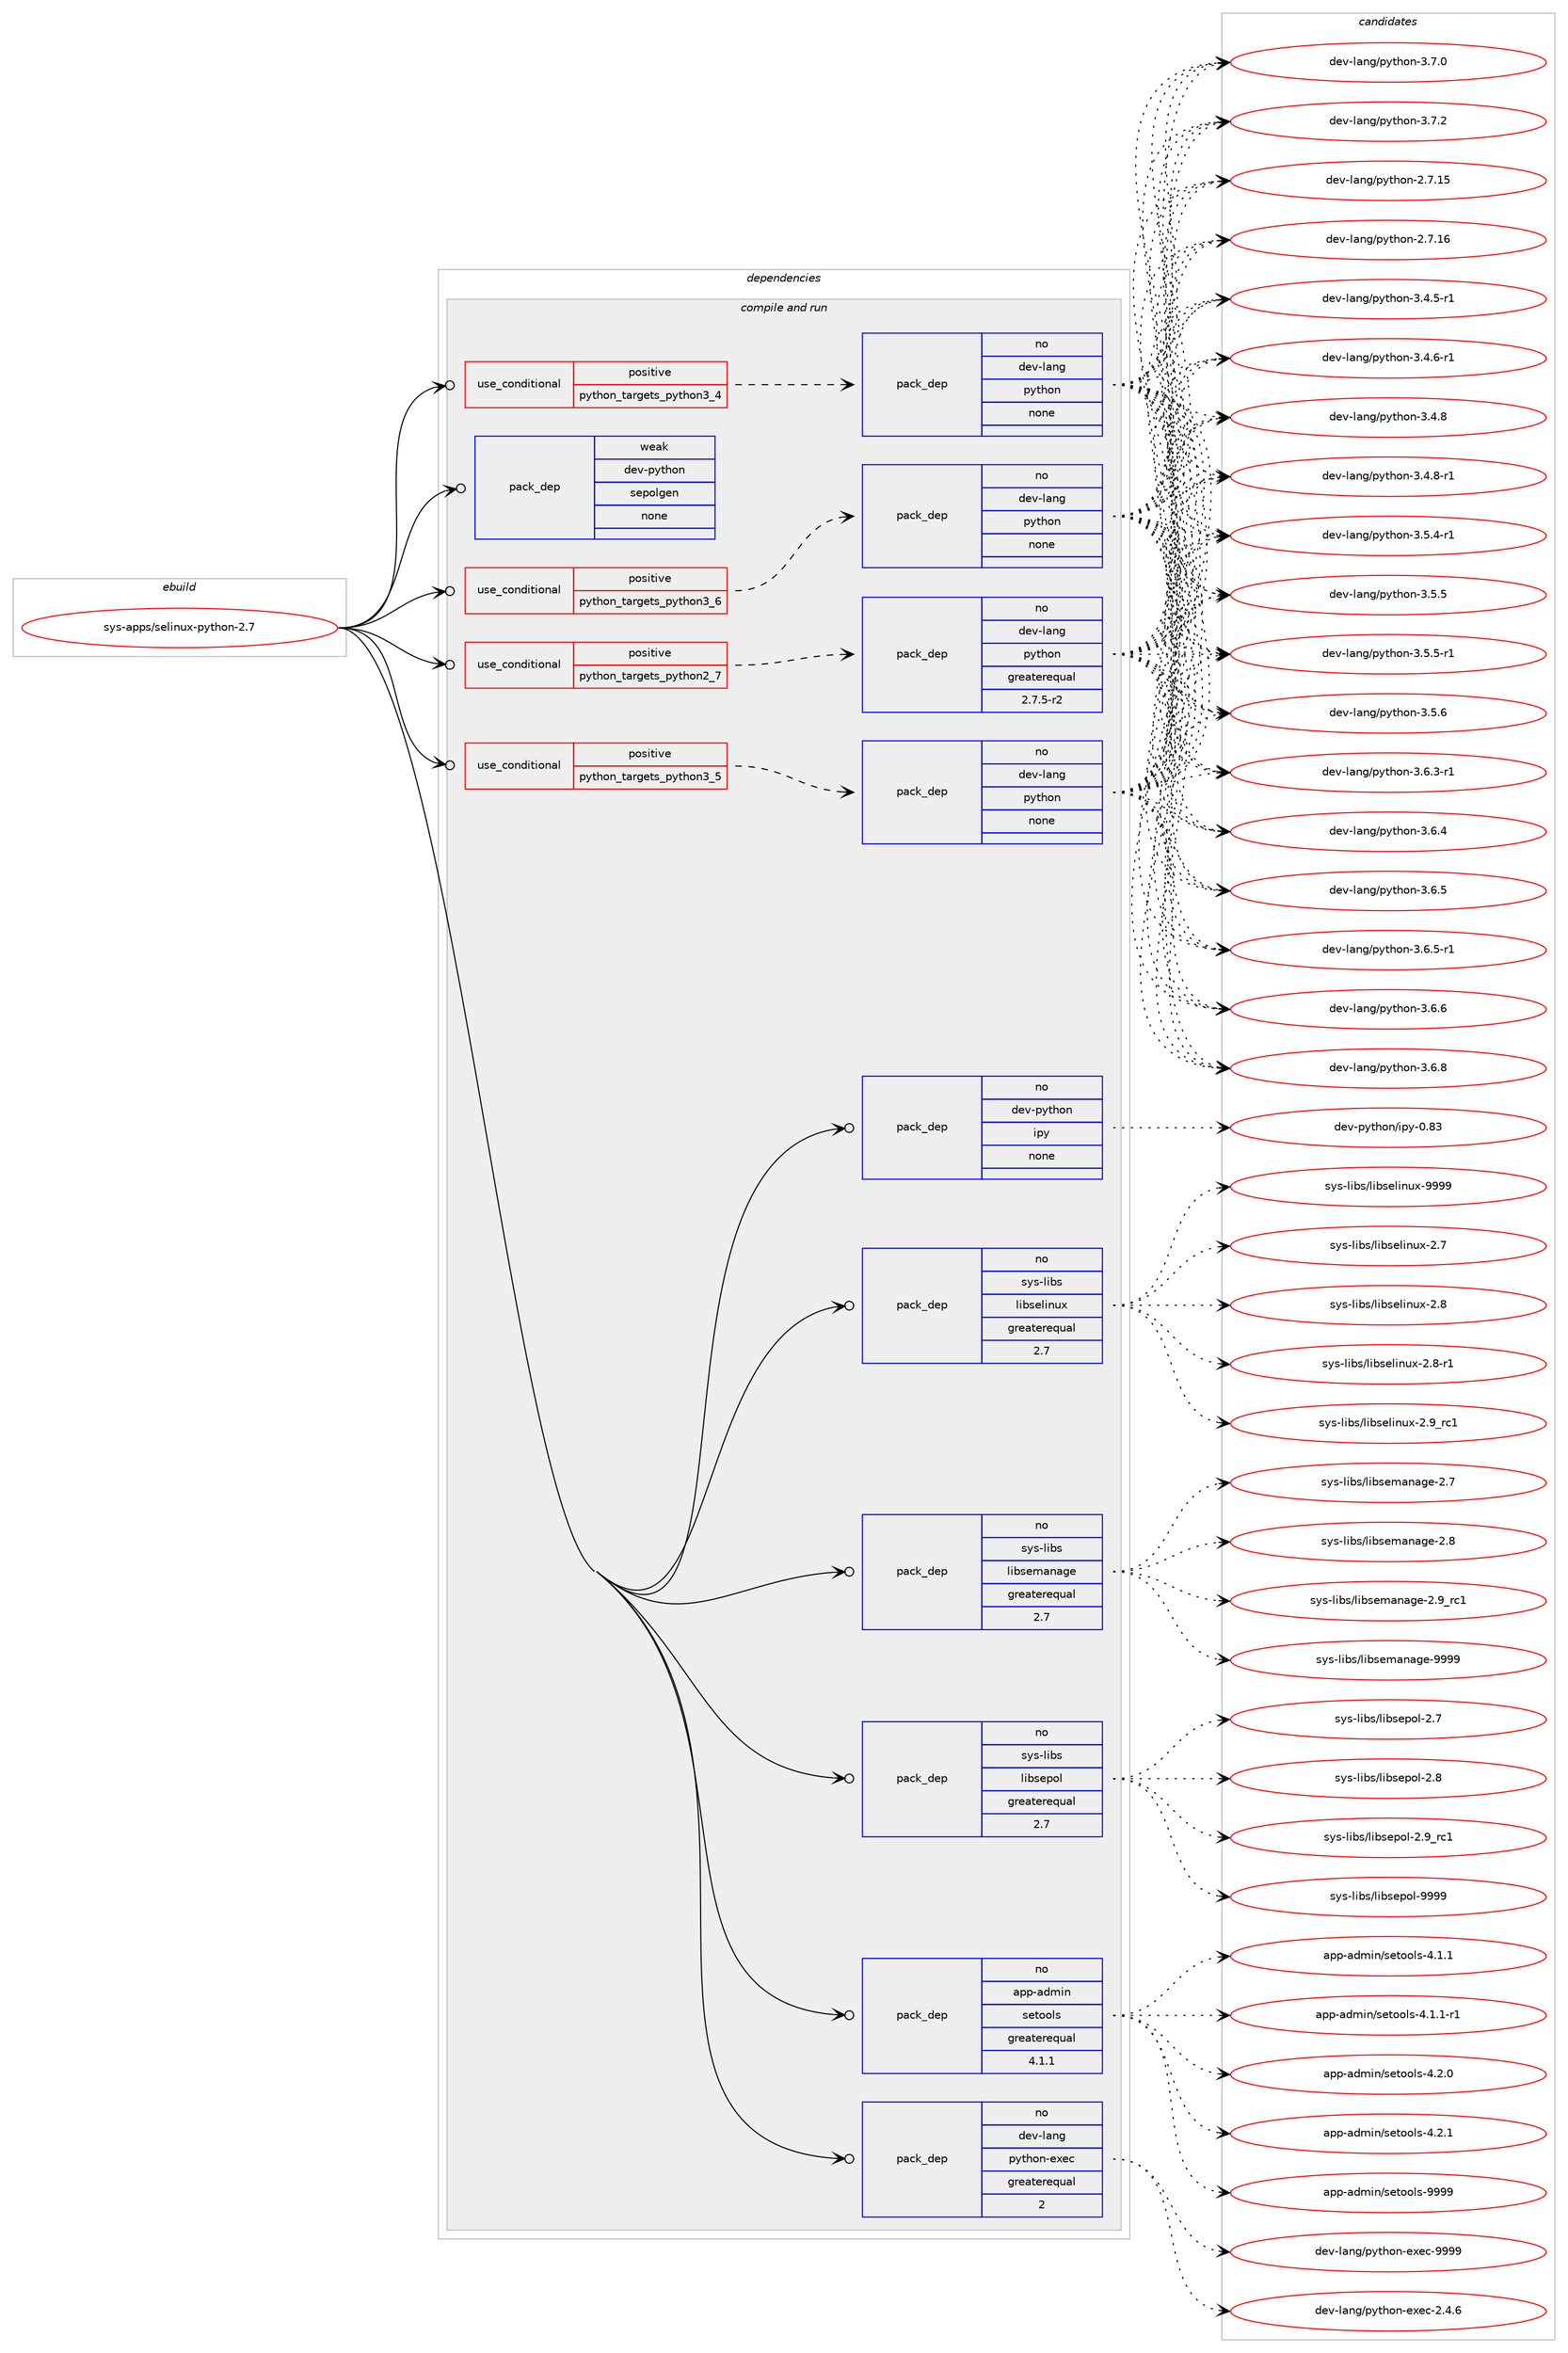 digraph prolog {

# *************
# Graph options
# *************

newrank=true;
concentrate=true;
compound=true;
graph [rankdir=LR,fontname=Helvetica,fontsize=10,ranksep=1.5];#, ranksep=2.5, nodesep=0.2];
edge  [arrowhead=vee];
node  [fontname=Helvetica,fontsize=10];

# **********
# The ebuild
# **********

subgraph cluster_leftcol {
color=gray;
rank=same;
label=<<i>ebuild</i>>;
id [label="sys-apps/selinux-python-2.7", color=red, width=4, href="../sys-apps/selinux-python-2.7.svg"];
}

# ****************
# The dependencies
# ****************

subgraph cluster_midcol {
color=gray;
label=<<i>dependencies</i>>;
subgraph cluster_compile {
fillcolor="#eeeeee";
style=filled;
label=<<i>compile</i>>;
}
subgraph cluster_compileandrun {
fillcolor="#eeeeee";
style=filled;
label=<<i>compile and run</i>>;
subgraph cond457104 {
dependency1714575 [label=<<TABLE BORDER="0" CELLBORDER="1" CELLSPACING="0" CELLPADDING="4"><TR><TD ROWSPAN="3" CELLPADDING="10">use_conditional</TD></TR><TR><TD>positive</TD></TR><TR><TD>python_targets_python2_7</TD></TR></TABLE>>, shape=none, color=red];
subgraph pack1229439 {
dependency1714576 [label=<<TABLE BORDER="0" CELLBORDER="1" CELLSPACING="0" CELLPADDING="4" WIDTH="220"><TR><TD ROWSPAN="6" CELLPADDING="30">pack_dep</TD></TR><TR><TD WIDTH="110">no</TD></TR><TR><TD>dev-lang</TD></TR><TR><TD>python</TD></TR><TR><TD>greaterequal</TD></TR><TR><TD>2.7.5-r2</TD></TR></TABLE>>, shape=none, color=blue];
}
dependency1714575:e -> dependency1714576:w [weight=20,style="dashed",arrowhead="vee"];
}
id:e -> dependency1714575:w [weight=20,style="solid",arrowhead="odotvee"];
subgraph cond457105 {
dependency1714577 [label=<<TABLE BORDER="0" CELLBORDER="1" CELLSPACING="0" CELLPADDING="4"><TR><TD ROWSPAN="3" CELLPADDING="10">use_conditional</TD></TR><TR><TD>positive</TD></TR><TR><TD>python_targets_python3_4</TD></TR></TABLE>>, shape=none, color=red];
subgraph pack1229440 {
dependency1714578 [label=<<TABLE BORDER="0" CELLBORDER="1" CELLSPACING="0" CELLPADDING="4" WIDTH="220"><TR><TD ROWSPAN="6" CELLPADDING="30">pack_dep</TD></TR><TR><TD WIDTH="110">no</TD></TR><TR><TD>dev-lang</TD></TR><TR><TD>python</TD></TR><TR><TD>none</TD></TR><TR><TD></TD></TR></TABLE>>, shape=none, color=blue];
}
dependency1714577:e -> dependency1714578:w [weight=20,style="dashed",arrowhead="vee"];
}
id:e -> dependency1714577:w [weight=20,style="solid",arrowhead="odotvee"];
subgraph cond457106 {
dependency1714579 [label=<<TABLE BORDER="0" CELLBORDER="1" CELLSPACING="0" CELLPADDING="4"><TR><TD ROWSPAN="3" CELLPADDING="10">use_conditional</TD></TR><TR><TD>positive</TD></TR><TR><TD>python_targets_python3_5</TD></TR></TABLE>>, shape=none, color=red];
subgraph pack1229441 {
dependency1714580 [label=<<TABLE BORDER="0" CELLBORDER="1" CELLSPACING="0" CELLPADDING="4" WIDTH="220"><TR><TD ROWSPAN="6" CELLPADDING="30">pack_dep</TD></TR><TR><TD WIDTH="110">no</TD></TR><TR><TD>dev-lang</TD></TR><TR><TD>python</TD></TR><TR><TD>none</TD></TR><TR><TD></TD></TR></TABLE>>, shape=none, color=blue];
}
dependency1714579:e -> dependency1714580:w [weight=20,style="dashed",arrowhead="vee"];
}
id:e -> dependency1714579:w [weight=20,style="solid",arrowhead="odotvee"];
subgraph cond457107 {
dependency1714581 [label=<<TABLE BORDER="0" CELLBORDER="1" CELLSPACING="0" CELLPADDING="4"><TR><TD ROWSPAN="3" CELLPADDING="10">use_conditional</TD></TR><TR><TD>positive</TD></TR><TR><TD>python_targets_python3_6</TD></TR></TABLE>>, shape=none, color=red];
subgraph pack1229442 {
dependency1714582 [label=<<TABLE BORDER="0" CELLBORDER="1" CELLSPACING="0" CELLPADDING="4" WIDTH="220"><TR><TD ROWSPAN="6" CELLPADDING="30">pack_dep</TD></TR><TR><TD WIDTH="110">no</TD></TR><TR><TD>dev-lang</TD></TR><TR><TD>python</TD></TR><TR><TD>none</TD></TR><TR><TD></TD></TR></TABLE>>, shape=none, color=blue];
}
dependency1714581:e -> dependency1714582:w [weight=20,style="dashed",arrowhead="vee"];
}
id:e -> dependency1714581:w [weight=20,style="solid",arrowhead="odotvee"];
subgraph pack1229443 {
dependency1714583 [label=<<TABLE BORDER="0" CELLBORDER="1" CELLSPACING="0" CELLPADDING="4" WIDTH="220"><TR><TD ROWSPAN="6" CELLPADDING="30">pack_dep</TD></TR><TR><TD WIDTH="110">no</TD></TR><TR><TD>app-admin</TD></TR><TR><TD>setools</TD></TR><TR><TD>greaterequal</TD></TR><TR><TD>4.1.1</TD></TR></TABLE>>, shape=none, color=blue];
}
id:e -> dependency1714583:w [weight=20,style="solid",arrowhead="odotvee"];
subgraph pack1229444 {
dependency1714584 [label=<<TABLE BORDER="0" CELLBORDER="1" CELLSPACING="0" CELLPADDING="4" WIDTH="220"><TR><TD ROWSPAN="6" CELLPADDING="30">pack_dep</TD></TR><TR><TD WIDTH="110">no</TD></TR><TR><TD>dev-lang</TD></TR><TR><TD>python-exec</TD></TR><TR><TD>greaterequal</TD></TR><TR><TD>2</TD></TR></TABLE>>, shape=none, color=blue];
}
id:e -> dependency1714584:w [weight=20,style="solid",arrowhead="odotvee"];
subgraph pack1229445 {
dependency1714585 [label=<<TABLE BORDER="0" CELLBORDER="1" CELLSPACING="0" CELLPADDING="4" WIDTH="220"><TR><TD ROWSPAN="6" CELLPADDING="30">pack_dep</TD></TR><TR><TD WIDTH="110">no</TD></TR><TR><TD>dev-python</TD></TR><TR><TD>ipy</TD></TR><TR><TD>none</TD></TR><TR><TD></TD></TR></TABLE>>, shape=none, color=blue];
}
id:e -> dependency1714585:w [weight=20,style="solid",arrowhead="odotvee"];
subgraph pack1229446 {
dependency1714586 [label=<<TABLE BORDER="0" CELLBORDER="1" CELLSPACING="0" CELLPADDING="4" WIDTH="220"><TR><TD ROWSPAN="6" CELLPADDING="30">pack_dep</TD></TR><TR><TD WIDTH="110">no</TD></TR><TR><TD>sys-libs</TD></TR><TR><TD>libselinux</TD></TR><TR><TD>greaterequal</TD></TR><TR><TD>2.7</TD></TR></TABLE>>, shape=none, color=blue];
}
id:e -> dependency1714586:w [weight=20,style="solid",arrowhead="odotvee"];
subgraph pack1229447 {
dependency1714587 [label=<<TABLE BORDER="0" CELLBORDER="1" CELLSPACING="0" CELLPADDING="4" WIDTH="220"><TR><TD ROWSPAN="6" CELLPADDING="30">pack_dep</TD></TR><TR><TD WIDTH="110">no</TD></TR><TR><TD>sys-libs</TD></TR><TR><TD>libsemanage</TD></TR><TR><TD>greaterequal</TD></TR><TR><TD>2.7</TD></TR></TABLE>>, shape=none, color=blue];
}
id:e -> dependency1714587:w [weight=20,style="solid",arrowhead="odotvee"];
subgraph pack1229448 {
dependency1714588 [label=<<TABLE BORDER="0" CELLBORDER="1" CELLSPACING="0" CELLPADDING="4" WIDTH="220"><TR><TD ROWSPAN="6" CELLPADDING="30">pack_dep</TD></TR><TR><TD WIDTH="110">no</TD></TR><TR><TD>sys-libs</TD></TR><TR><TD>libsepol</TD></TR><TR><TD>greaterequal</TD></TR><TR><TD>2.7</TD></TR></TABLE>>, shape=none, color=blue];
}
id:e -> dependency1714588:w [weight=20,style="solid",arrowhead="odotvee"];
subgraph pack1229449 {
dependency1714589 [label=<<TABLE BORDER="0" CELLBORDER="1" CELLSPACING="0" CELLPADDING="4" WIDTH="220"><TR><TD ROWSPAN="6" CELLPADDING="30">pack_dep</TD></TR><TR><TD WIDTH="110">weak</TD></TR><TR><TD>dev-python</TD></TR><TR><TD>sepolgen</TD></TR><TR><TD>none</TD></TR><TR><TD></TD></TR></TABLE>>, shape=none, color=blue];
}
id:e -> dependency1714589:w [weight=20,style="solid",arrowhead="odotvee"];
}
subgraph cluster_run {
fillcolor="#eeeeee";
style=filled;
label=<<i>run</i>>;
}
}

# **************
# The candidates
# **************

subgraph cluster_choices {
rank=same;
color=gray;
label=<<i>candidates</i>>;

subgraph choice1229439 {
color=black;
nodesep=1;
choice10010111845108971101034711212111610411111045504655464953 [label="dev-lang/python-2.7.15", color=red, width=4,href="../dev-lang/python-2.7.15.svg"];
choice10010111845108971101034711212111610411111045504655464954 [label="dev-lang/python-2.7.16", color=red, width=4,href="../dev-lang/python-2.7.16.svg"];
choice1001011184510897110103471121211161041111104551465246534511449 [label="dev-lang/python-3.4.5-r1", color=red, width=4,href="../dev-lang/python-3.4.5-r1.svg"];
choice1001011184510897110103471121211161041111104551465246544511449 [label="dev-lang/python-3.4.6-r1", color=red, width=4,href="../dev-lang/python-3.4.6-r1.svg"];
choice100101118451089711010347112121116104111110455146524656 [label="dev-lang/python-3.4.8", color=red, width=4,href="../dev-lang/python-3.4.8.svg"];
choice1001011184510897110103471121211161041111104551465246564511449 [label="dev-lang/python-3.4.8-r1", color=red, width=4,href="../dev-lang/python-3.4.8-r1.svg"];
choice1001011184510897110103471121211161041111104551465346524511449 [label="dev-lang/python-3.5.4-r1", color=red, width=4,href="../dev-lang/python-3.5.4-r1.svg"];
choice100101118451089711010347112121116104111110455146534653 [label="dev-lang/python-3.5.5", color=red, width=4,href="../dev-lang/python-3.5.5.svg"];
choice1001011184510897110103471121211161041111104551465346534511449 [label="dev-lang/python-3.5.5-r1", color=red, width=4,href="../dev-lang/python-3.5.5-r1.svg"];
choice100101118451089711010347112121116104111110455146534654 [label="dev-lang/python-3.5.6", color=red, width=4,href="../dev-lang/python-3.5.6.svg"];
choice1001011184510897110103471121211161041111104551465446514511449 [label="dev-lang/python-3.6.3-r1", color=red, width=4,href="../dev-lang/python-3.6.3-r1.svg"];
choice100101118451089711010347112121116104111110455146544652 [label="dev-lang/python-3.6.4", color=red, width=4,href="../dev-lang/python-3.6.4.svg"];
choice100101118451089711010347112121116104111110455146544653 [label="dev-lang/python-3.6.5", color=red, width=4,href="../dev-lang/python-3.6.5.svg"];
choice1001011184510897110103471121211161041111104551465446534511449 [label="dev-lang/python-3.6.5-r1", color=red, width=4,href="../dev-lang/python-3.6.5-r1.svg"];
choice100101118451089711010347112121116104111110455146544654 [label="dev-lang/python-3.6.6", color=red, width=4,href="../dev-lang/python-3.6.6.svg"];
choice100101118451089711010347112121116104111110455146544656 [label="dev-lang/python-3.6.8", color=red, width=4,href="../dev-lang/python-3.6.8.svg"];
choice100101118451089711010347112121116104111110455146554648 [label="dev-lang/python-3.7.0", color=red, width=4,href="../dev-lang/python-3.7.0.svg"];
choice100101118451089711010347112121116104111110455146554650 [label="dev-lang/python-3.7.2", color=red, width=4,href="../dev-lang/python-3.7.2.svg"];
dependency1714576:e -> choice10010111845108971101034711212111610411111045504655464953:w [style=dotted,weight="100"];
dependency1714576:e -> choice10010111845108971101034711212111610411111045504655464954:w [style=dotted,weight="100"];
dependency1714576:e -> choice1001011184510897110103471121211161041111104551465246534511449:w [style=dotted,weight="100"];
dependency1714576:e -> choice1001011184510897110103471121211161041111104551465246544511449:w [style=dotted,weight="100"];
dependency1714576:e -> choice100101118451089711010347112121116104111110455146524656:w [style=dotted,weight="100"];
dependency1714576:e -> choice1001011184510897110103471121211161041111104551465246564511449:w [style=dotted,weight="100"];
dependency1714576:e -> choice1001011184510897110103471121211161041111104551465346524511449:w [style=dotted,weight="100"];
dependency1714576:e -> choice100101118451089711010347112121116104111110455146534653:w [style=dotted,weight="100"];
dependency1714576:e -> choice1001011184510897110103471121211161041111104551465346534511449:w [style=dotted,weight="100"];
dependency1714576:e -> choice100101118451089711010347112121116104111110455146534654:w [style=dotted,weight="100"];
dependency1714576:e -> choice1001011184510897110103471121211161041111104551465446514511449:w [style=dotted,weight="100"];
dependency1714576:e -> choice100101118451089711010347112121116104111110455146544652:w [style=dotted,weight="100"];
dependency1714576:e -> choice100101118451089711010347112121116104111110455146544653:w [style=dotted,weight="100"];
dependency1714576:e -> choice1001011184510897110103471121211161041111104551465446534511449:w [style=dotted,weight="100"];
dependency1714576:e -> choice100101118451089711010347112121116104111110455146544654:w [style=dotted,weight="100"];
dependency1714576:e -> choice100101118451089711010347112121116104111110455146544656:w [style=dotted,weight="100"];
dependency1714576:e -> choice100101118451089711010347112121116104111110455146554648:w [style=dotted,weight="100"];
dependency1714576:e -> choice100101118451089711010347112121116104111110455146554650:w [style=dotted,weight="100"];
}
subgraph choice1229440 {
color=black;
nodesep=1;
choice10010111845108971101034711212111610411111045504655464953 [label="dev-lang/python-2.7.15", color=red, width=4,href="../dev-lang/python-2.7.15.svg"];
choice10010111845108971101034711212111610411111045504655464954 [label="dev-lang/python-2.7.16", color=red, width=4,href="../dev-lang/python-2.7.16.svg"];
choice1001011184510897110103471121211161041111104551465246534511449 [label="dev-lang/python-3.4.5-r1", color=red, width=4,href="../dev-lang/python-3.4.5-r1.svg"];
choice1001011184510897110103471121211161041111104551465246544511449 [label="dev-lang/python-3.4.6-r1", color=red, width=4,href="../dev-lang/python-3.4.6-r1.svg"];
choice100101118451089711010347112121116104111110455146524656 [label="dev-lang/python-3.4.8", color=red, width=4,href="../dev-lang/python-3.4.8.svg"];
choice1001011184510897110103471121211161041111104551465246564511449 [label="dev-lang/python-3.4.8-r1", color=red, width=4,href="../dev-lang/python-3.4.8-r1.svg"];
choice1001011184510897110103471121211161041111104551465346524511449 [label="dev-lang/python-3.5.4-r1", color=red, width=4,href="../dev-lang/python-3.5.4-r1.svg"];
choice100101118451089711010347112121116104111110455146534653 [label="dev-lang/python-3.5.5", color=red, width=4,href="../dev-lang/python-3.5.5.svg"];
choice1001011184510897110103471121211161041111104551465346534511449 [label="dev-lang/python-3.5.5-r1", color=red, width=4,href="../dev-lang/python-3.5.5-r1.svg"];
choice100101118451089711010347112121116104111110455146534654 [label="dev-lang/python-3.5.6", color=red, width=4,href="../dev-lang/python-3.5.6.svg"];
choice1001011184510897110103471121211161041111104551465446514511449 [label="dev-lang/python-3.6.3-r1", color=red, width=4,href="../dev-lang/python-3.6.3-r1.svg"];
choice100101118451089711010347112121116104111110455146544652 [label="dev-lang/python-3.6.4", color=red, width=4,href="../dev-lang/python-3.6.4.svg"];
choice100101118451089711010347112121116104111110455146544653 [label="dev-lang/python-3.6.5", color=red, width=4,href="../dev-lang/python-3.6.5.svg"];
choice1001011184510897110103471121211161041111104551465446534511449 [label="dev-lang/python-3.6.5-r1", color=red, width=4,href="../dev-lang/python-3.6.5-r1.svg"];
choice100101118451089711010347112121116104111110455146544654 [label="dev-lang/python-3.6.6", color=red, width=4,href="../dev-lang/python-3.6.6.svg"];
choice100101118451089711010347112121116104111110455146544656 [label="dev-lang/python-3.6.8", color=red, width=4,href="../dev-lang/python-3.6.8.svg"];
choice100101118451089711010347112121116104111110455146554648 [label="dev-lang/python-3.7.0", color=red, width=4,href="../dev-lang/python-3.7.0.svg"];
choice100101118451089711010347112121116104111110455146554650 [label="dev-lang/python-3.7.2", color=red, width=4,href="../dev-lang/python-3.7.2.svg"];
dependency1714578:e -> choice10010111845108971101034711212111610411111045504655464953:w [style=dotted,weight="100"];
dependency1714578:e -> choice10010111845108971101034711212111610411111045504655464954:w [style=dotted,weight="100"];
dependency1714578:e -> choice1001011184510897110103471121211161041111104551465246534511449:w [style=dotted,weight="100"];
dependency1714578:e -> choice1001011184510897110103471121211161041111104551465246544511449:w [style=dotted,weight="100"];
dependency1714578:e -> choice100101118451089711010347112121116104111110455146524656:w [style=dotted,weight="100"];
dependency1714578:e -> choice1001011184510897110103471121211161041111104551465246564511449:w [style=dotted,weight="100"];
dependency1714578:e -> choice1001011184510897110103471121211161041111104551465346524511449:w [style=dotted,weight="100"];
dependency1714578:e -> choice100101118451089711010347112121116104111110455146534653:w [style=dotted,weight="100"];
dependency1714578:e -> choice1001011184510897110103471121211161041111104551465346534511449:w [style=dotted,weight="100"];
dependency1714578:e -> choice100101118451089711010347112121116104111110455146534654:w [style=dotted,weight="100"];
dependency1714578:e -> choice1001011184510897110103471121211161041111104551465446514511449:w [style=dotted,weight="100"];
dependency1714578:e -> choice100101118451089711010347112121116104111110455146544652:w [style=dotted,weight="100"];
dependency1714578:e -> choice100101118451089711010347112121116104111110455146544653:w [style=dotted,weight="100"];
dependency1714578:e -> choice1001011184510897110103471121211161041111104551465446534511449:w [style=dotted,weight="100"];
dependency1714578:e -> choice100101118451089711010347112121116104111110455146544654:w [style=dotted,weight="100"];
dependency1714578:e -> choice100101118451089711010347112121116104111110455146544656:w [style=dotted,weight="100"];
dependency1714578:e -> choice100101118451089711010347112121116104111110455146554648:w [style=dotted,weight="100"];
dependency1714578:e -> choice100101118451089711010347112121116104111110455146554650:w [style=dotted,weight="100"];
}
subgraph choice1229441 {
color=black;
nodesep=1;
choice10010111845108971101034711212111610411111045504655464953 [label="dev-lang/python-2.7.15", color=red, width=4,href="../dev-lang/python-2.7.15.svg"];
choice10010111845108971101034711212111610411111045504655464954 [label="dev-lang/python-2.7.16", color=red, width=4,href="../dev-lang/python-2.7.16.svg"];
choice1001011184510897110103471121211161041111104551465246534511449 [label="dev-lang/python-3.4.5-r1", color=red, width=4,href="../dev-lang/python-3.4.5-r1.svg"];
choice1001011184510897110103471121211161041111104551465246544511449 [label="dev-lang/python-3.4.6-r1", color=red, width=4,href="../dev-lang/python-3.4.6-r1.svg"];
choice100101118451089711010347112121116104111110455146524656 [label="dev-lang/python-3.4.8", color=red, width=4,href="../dev-lang/python-3.4.8.svg"];
choice1001011184510897110103471121211161041111104551465246564511449 [label="dev-lang/python-3.4.8-r1", color=red, width=4,href="../dev-lang/python-3.4.8-r1.svg"];
choice1001011184510897110103471121211161041111104551465346524511449 [label="dev-lang/python-3.5.4-r1", color=red, width=4,href="../dev-lang/python-3.5.4-r1.svg"];
choice100101118451089711010347112121116104111110455146534653 [label="dev-lang/python-3.5.5", color=red, width=4,href="../dev-lang/python-3.5.5.svg"];
choice1001011184510897110103471121211161041111104551465346534511449 [label="dev-lang/python-3.5.5-r1", color=red, width=4,href="../dev-lang/python-3.5.5-r1.svg"];
choice100101118451089711010347112121116104111110455146534654 [label="dev-lang/python-3.5.6", color=red, width=4,href="../dev-lang/python-3.5.6.svg"];
choice1001011184510897110103471121211161041111104551465446514511449 [label="dev-lang/python-3.6.3-r1", color=red, width=4,href="../dev-lang/python-3.6.3-r1.svg"];
choice100101118451089711010347112121116104111110455146544652 [label="dev-lang/python-3.6.4", color=red, width=4,href="../dev-lang/python-3.6.4.svg"];
choice100101118451089711010347112121116104111110455146544653 [label="dev-lang/python-3.6.5", color=red, width=4,href="../dev-lang/python-3.6.5.svg"];
choice1001011184510897110103471121211161041111104551465446534511449 [label="dev-lang/python-3.6.5-r1", color=red, width=4,href="../dev-lang/python-3.6.5-r1.svg"];
choice100101118451089711010347112121116104111110455146544654 [label="dev-lang/python-3.6.6", color=red, width=4,href="../dev-lang/python-3.6.6.svg"];
choice100101118451089711010347112121116104111110455146544656 [label="dev-lang/python-3.6.8", color=red, width=4,href="../dev-lang/python-3.6.8.svg"];
choice100101118451089711010347112121116104111110455146554648 [label="dev-lang/python-3.7.0", color=red, width=4,href="../dev-lang/python-3.7.0.svg"];
choice100101118451089711010347112121116104111110455146554650 [label="dev-lang/python-3.7.2", color=red, width=4,href="../dev-lang/python-3.7.2.svg"];
dependency1714580:e -> choice10010111845108971101034711212111610411111045504655464953:w [style=dotted,weight="100"];
dependency1714580:e -> choice10010111845108971101034711212111610411111045504655464954:w [style=dotted,weight="100"];
dependency1714580:e -> choice1001011184510897110103471121211161041111104551465246534511449:w [style=dotted,weight="100"];
dependency1714580:e -> choice1001011184510897110103471121211161041111104551465246544511449:w [style=dotted,weight="100"];
dependency1714580:e -> choice100101118451089711010347112121116104111110455146524656:w [style=dotted,weight="100"];
dependency1714580:e -> choice1001011184510897110103471121211161041111104551465246564511449:w [style=dotted,weight="100"];
dependency1714580:e -> choice1001011184510897110103471121211161041111104551465346524511449:w [style=dotted,weight="100"];
dependency1714580:e -> choice100101118451089711010347112121116104111110455146534653:w [style=dotted,weight="100"];
dependency1714580:e -> choice1001011184510897110103471121211161041111104551465346534511449:w [style=dotted,weight="100"];
dependency1714580:e -> choice100101118451089711010347112121116104111110455146534654:w [style=dotted,weight="100"];
dependency1714580:e -> choice1001011184510897110103471121211161041111104551465446514511449:w [style=dotted,weight="100"];
dependency1714580:e -> choice100101118451089711010347112121116104111110455146544652:w [style=dotted,weight="100"];
dependency1714580:e -> choice100101118451089711010347112121116104111110455146544653:w [style=dotted,weight="100"];
dependency1714580:e -> choice1001011184510897110103471121211161041111104551465446534511449:w [style=dotted,weight="100"];
dependency1714580:e -> choice100101118451089711010347112121116104111110455146544654:w [style=dotted,weight="100"];
dependency1714580:e -> choice100101118451089711010347112121116104111110455146544656:w [style=dotted,weight="100"];
dependency1714580:e -> choice100101118451089711010347112121116104111110455146554648:w [style=dotted,weight="100"];
dependency1714580:e -> choice100101118451089711010347112121116104111110455146554650:w [style=dotted,weight="100"];
}
subgraph choice1229442 {
color=black;
nodesep=1;
choice10010111845108971101034711212111610411111045504655464953 [label="dev-lang/python-2.7.15", color=red, width=4,href="../dev-lang/python-2.7.15.svg"];
choice10010111845108971101034711212111610411111045504655464954 [label="dev-lang/python-2.7.16", color=red, width=4,href="../dev-lang/python-2.7.16.svg"];
choice1001011184510897110103471121211161041111104551465246534511449 [label="dev-lang/python-3.4.5-r1", color=red, width=4,href="../dev-lang/python-3.4.5-r1.svg"];
choice1001011184510897110103471121211161041111104551465246544511449 [label="dev-lang/python-3.4.6-r1", color=red, width=4,href="../dev-lang/python-3.4.6-r1.svg"];
choice100101118451089711010347112121116104111110455146524656 [label="dev-lang/python-3.4.8", color=red, width=4,href="../dev-lang/python-3.4.8.svg"];
choice1001011184510897110103471121211161041111104551465246564511449 [label="dev-lang/python-3.4.8-r1", color=red, width=4,href="../dev-lang/python-3.4.8-r1.svg"];
choice1001011184510897110103471121211161041111104551465346524511449 [label="dev-lang/python-3.5.4-r1", color=red, width=4,href="../dev-lang/python-3.5.4-r1.svg"];
choice100101118451089711010347112121116104111110455146534653 [label="dev-lang/python-3.5.5", color=red, width=4,href="../dev-lang/python-3.5.5.svg"];
choice1001011184510897110103471121211161041111104551465346534511449 [label="dev-lang/python-3.5.5-r1", color=red, width=4,href="../dev-lang/python-3.5.5-r1.svg"];
choice100101118451089711010347112121116104111110455146534654 [label="dev-lang/python-3.5.6", color=red, width=4,href="../dev-lang/python-3.5.6.svg"];
choice1001011184510897110103471121211161041111104551465446514511449 [label="dev-lang/python-3.6.3-r1", color=red, width=4,href="../dev-lang/python-3.6.3-r1.svg"];
choice100101118451089711010347112121116104111110455146544652 [label="dev-lang/python-3.6.4", color=red, width=4,href="../dev-lang/python-3.6.4.svg"];
choice100101118451089711010347112121116104111110455146544653 [label="dev-lang/python-3.6.5", color=red, width=4,href="../dev-lang/python-3.6.5.svg"];
choice1001011184510897110103471121211161041111104551465446534511449 [label="dev-lang/python-3.6.5-r1", color=red, width=4,href="../dev-lang/python-3.6.5-r1.svg"];
choice100101118451089711010347112121116104111110455146544654 [label="dev-lang/python-3.6.6", color=red, width=4,href="../dev-lang/python-3.6.6.svg"];
choice100101118451089711010347112121116104111110455146544656 [label="dev-lang/python-3.6.8", color=red, width=4,href="../dev-lang/python-3.6.8.svg"];
choice100101118451089711010347112121116104111110455146554648 [label="dev-lang/python-3.7.0", color=red, width=4,href="../dev-lang/python-3.7.0.svg"];
choice100101118451089711010347112121116104111110455146554650 [label="dev-lang/python-3.7.2", color=red, width=4,href="../dev-lang/python-3.7.2.svg"];
dependency1714582:e -> choice10010111845108971101034711212111610411111045504655464953:w [style=dotted,weight="100"];
dependency1714582:e -> choice10010111845108971101034711212111610411111045504655464954:w [style=dotted,weight="100"];
dependency1714582:e -> choice1001011184510897110103471121211161041111104551465246534511449:w [style=dotted,weight="100"];
dependency1714582:e -> choice1001011184510897110103471121211161041111104551465246544511449:w [style=dotted,weight="100"];
dependency1714582:e -> choice100101118451089711010347112121116104111110455146524656:w [style=dotted,weight="100"];
dependency1714582:e -> choice1001011184510897110103471121211161041111104551465246564511449:w [style=dotted,weight="100"];
dependency1714582:e -> choice1001011184510897110103471121211161041111104551465346524511449:w [style=dotted,weight="100"];
dependency1714582:e -> choice100101118451089711010347112121116104111110455146534653:w [style=dotted,weight="100"];
dependency1714582:e -> choice1001011184510897110103471121211161041111104551465346534511449:w [style=dotted,weight="100"];
dependency1714582:e -> choice100101118451089711010347112121116104111110455146534654:w [style=dotted,weight="100"];
dependency1714582:e -> choice1001011184510897110103471121211161041111104551465446514511449:w [style=dotted,weight="100"];
dependency1714582:e -> choice100101118451089711010347112121116104111110455146544652:w [style=dotted,weight="100"];
dependency1714582:e -> choice100101118451089711010347112121116104111110455146544653:w [style=dotted,weight="100"];
dependency1714582:e -> choice1001011184510897110103471121211161041111104551465446534511449:w [style=dotted,weight="100"];
dependency1714582:e -> choice100101118451089711010347112121116104111110455146544654:w [style=dotted,weight="100"];
dependency1714582:e -> choice100101118451089711010347112121116104111110455146544656:w [style=dotted,weight="100"];
dependency1714582:e -> choice100101118451089711010347112121116104111110455146554648:w [style=dotted,weight="100"];
dependency1714582:e -> choice100101118451089711010347112121116104111110455146554650:w [style=dotted,weight="100"];
}
subgraph choice1229443 {
color=black;
nodesep=1;
choice97112112459710010910511047115101116111111108115455246494649 [label="app-admin/setools-4.1.1", color=red, width=4,href="../app-admin/setools-4.1.1.svg"];
choice971121124597100109105110471151011161111111081154552464946494511449 [label="app-admin/setools-4.1.1-r1", color=red, width=4,href="../app-admin/setools-4.1.1-r1.svg"];
choice97112112459710010910511047115101116111111108115455246504648 [label="app-admin/setools-4.2.0", color=red, width=4,href="../app-admin/setools-4.2.0.svg"];
choice97112112459710010910511047115101116111111108115455246504649 [label="app-admin/setools-4.2.1", color=red, width=4,href="../app-admin/setools-4.2.1.svg"];
choice971121124597100109105110471151011161111111081154557575757 [label="app-admin/setools-9999", color=red, width=4,href="../app-admin/setools-9999.svg"];
dependency1714583:e -> choice97112112459710010910511047115101116111111108115455246494649:w [style=dotted,weight="100"];
dependency1714583:e -> choice971121124597100109105110471151011161111111081154552464946494511449:w [style=dotted,weight="100"];
dependency1714583:e -> choice97112112459710010910511047115101116111111108115455246504648:w [style=dotted,weight="100"];
dependency1714583:e -> choice97112112459710010910511047115101116111111108115455246504649:w [style=dotted,weight="100"];
dependency1714583:e -> choice971121124597100109105110471151011161111111081154557575757:w [style=dotted,weight="100"];
}
subgraph choice1229444 {
color=black;
nodesep=1;
choice1001011184510897110103471121211161041111104510112010199455046524654 [label="dev-lang/python-exec-2.4.6", color=red, width=4,href="../dev-lang/python-exec-2.4.6.svg"];
choice10010111845108971101034711212111610411111045101120101994557575757 [label="dev-lang/python-exec-9999", color=red, width=4,href="../dev-lang/python-exec-9999.svg"];
dependency1714584:e -> choice1001011184510897110103471121211161041111104510112010199455046524654:w [style=dotted,weight="100"];
dependency1714584:e -> choice10010111845108971101034711212111610411111045101120101994557575757:w [style=dotted,weight="100"];
}
subgraph choice1229445 {
color=black;
nodesep=1;
choice10010111845112121116104111110471051121214548465651 [label="dev-python/ipy-0.83", color=red, width=4,href="../dev-python/ipy-0.83.svg"];
dependency1714585:e -> choice10010111845112121116104111110471051121214548465651:w [style=dotted,weight="100"];
}
subgraph choice1229446 {
color=black;
nodesep=1;
choice1151211154510810598115471081059811510110810511011712045504655 [label="sys-libs/libselinux-2.7", color=red, width=4,href="../sys-libs/libselinux-2.7.svg"];
choice1151211154510810598115471081059811510110810511011712045504656 [label="sys-libs/libselinux-2.8", color=red, width=4,href="../sys-libs/libselinux-2.8.svg"];
choice11512111545108105981154710810598115101108105110117120455046564511449 [label="sys-libs/libselinux-2.8-r1", color=red, width=4,href="../sys-libs/libselinux-2.8-r1.svg"];
choice1151211154510810598115471081059811510110810511011712045504657951149949 [label="sys-libs/libselinux-2.9_rc1", color=red, width=4,href="../sys-libs/libselinux-2.9_rc1.svg"];
choice115121115451081059811547108105981151011081051101171204557575757 [label="sys-libs/libselinux-9999", color=red, width=4,href="../sys-libs/libselinux-9999.svg"];
dependency1714586:e -> choice1151211154510810598115471081059811510110810511011712045504655:w [style=dotted,weight="100"];
dependency1714586:e -> choice1151211154510810598115471081059811510110810511011712045504656:w [style=dotted,weight="100"];
dependency1714586:e -> choice11512111545108105981154710810598115101108105110117120455046564511449:w [style=dotted,weight="100"];
dependency1714586:e -> choice1151211154510810598115471081059811510110810511011712045504657951149949:w [style=dotted,weight="100"];
dependency1714586:e -> choice115121115451081059811547108105981151011081051101171204557575757:w [style=dotted,weight="100"];
}
subgraph choice1229447 {
color=black;
nodesep=1;
choice11512111545108105981154710810598115101109971109710310145504655 [label="sys-libs/libsemanage-2.7", color=red, width=4,href="../sys-libs/libsemanage-2.7.svg"];
choice11512111545108105981154710810598115101109971109710310145504656 [label="sys-libs/libsemanage-2.8", color=red, width=4,href="../sys-libs/libsemanage-2.8.svg"];
choice11512111545108105981154710810598115101109971109710310145504657951149949 [label="sys-libs/libsemanage-2.9_rc1", color=red, width=4,href="../sys-libs/libsemanage-2.9_rc1.svg"];
choice1151211154510810598115471081059811510110997110971031014557575757 [label="sys-libs/libsemanage-9999", color=red, width=4,href="../sys-libs/libsemanage-9999.svg"];
dependency1714587:e -> choice11512111545108105981154710810598115101109971109710310145504655:w [style=dotted,weight="100"];
dependency1714587:e -> choice11512111545108105981154710810598115101109971109710310145504656:w [style=dotted,weight="100"];
dependency1714587:e -> choice11512111545108105981154710810598115101109971109710310145504657951149949:w [style=dotted,weight="100"];
dependency1714587:e -> choice1151211154510810598115471081059811510110997110971031014557575757:w [style=dotted,weight="100"];
}
subgraph choice1229448 {
color=black;
nodesep=1;
choice1151211154510810598115471081059811510111211110845504655 [label="sys-libs/libsepol-2.7", color=red, width=4,href="../sys-libs/libsepol-2.7.svg"];
choice1151211154510810598115471081059811510111211110845504656 [label="sys-libs/libsepol-2.8", color=red, width=4,href="../sys-libs/libsepol-2.8.svg"];
choice1151211154510810598115471081059811510111211110845504657951149949 [label="sys-libs/libsepol-2.9_rc1", color=red, width=4,href="../sys-libs/libsepol-2.9_rc1.svg"];
choice115121115451081059811547108105981151011121111084557575757 [label="sys-libs/libsepol-9999", color=red, width=4,href="../sys-libs/libsepol-9999.svg"];
dependency1714588:e -> choice1151211154510810598115471081059811510111211110845504655:w [style=dotted,weight="100"];
dependency1714588:e -> choice1151211154510810598115471081059811510111211110845504656:w [style=dotted,weight="100"];
dependency1714588:e -> choice1151211154510810598115471081059811510111211110845504657951149949:w [style=dotted,weight="100"];
dependency1714588:e -> choice115121115451081059811547108105981151011121111084557575757:w [style=dotted,weight="100"];
}
subgraph choice1229449 {
color=black;
nodesep=1;
}
}

}
